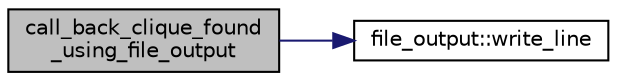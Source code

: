 digraph "call_back_clique_found_using_file_output"
{
  edge [fontname="Helvetica",fontsize="10",labelfontname="Helvetica",labelfontsize="10"];
  node [fontname="Helvetica",fontsize="10",shape=record];
  rankdir="LR";
  Node2 [label="call_back_clique_found\l_using_file_output",height=0.2,width=0.4,color="black", fillcolor="grey75", style="filled", fontcolor="black"];
  Node2 -> Node3 [color="midnightblue",fontsize="10",style="solid",fontname="Helvetica"];
  Node3 [label="file_output::write_line",height=0.2,width=0.4,color="black", fillcolor="white", style="filled",URL="$d8/dc7/classfile__output.html#a22e94c8e7a9da6d3cea1f65b2e0a891c"];
}
